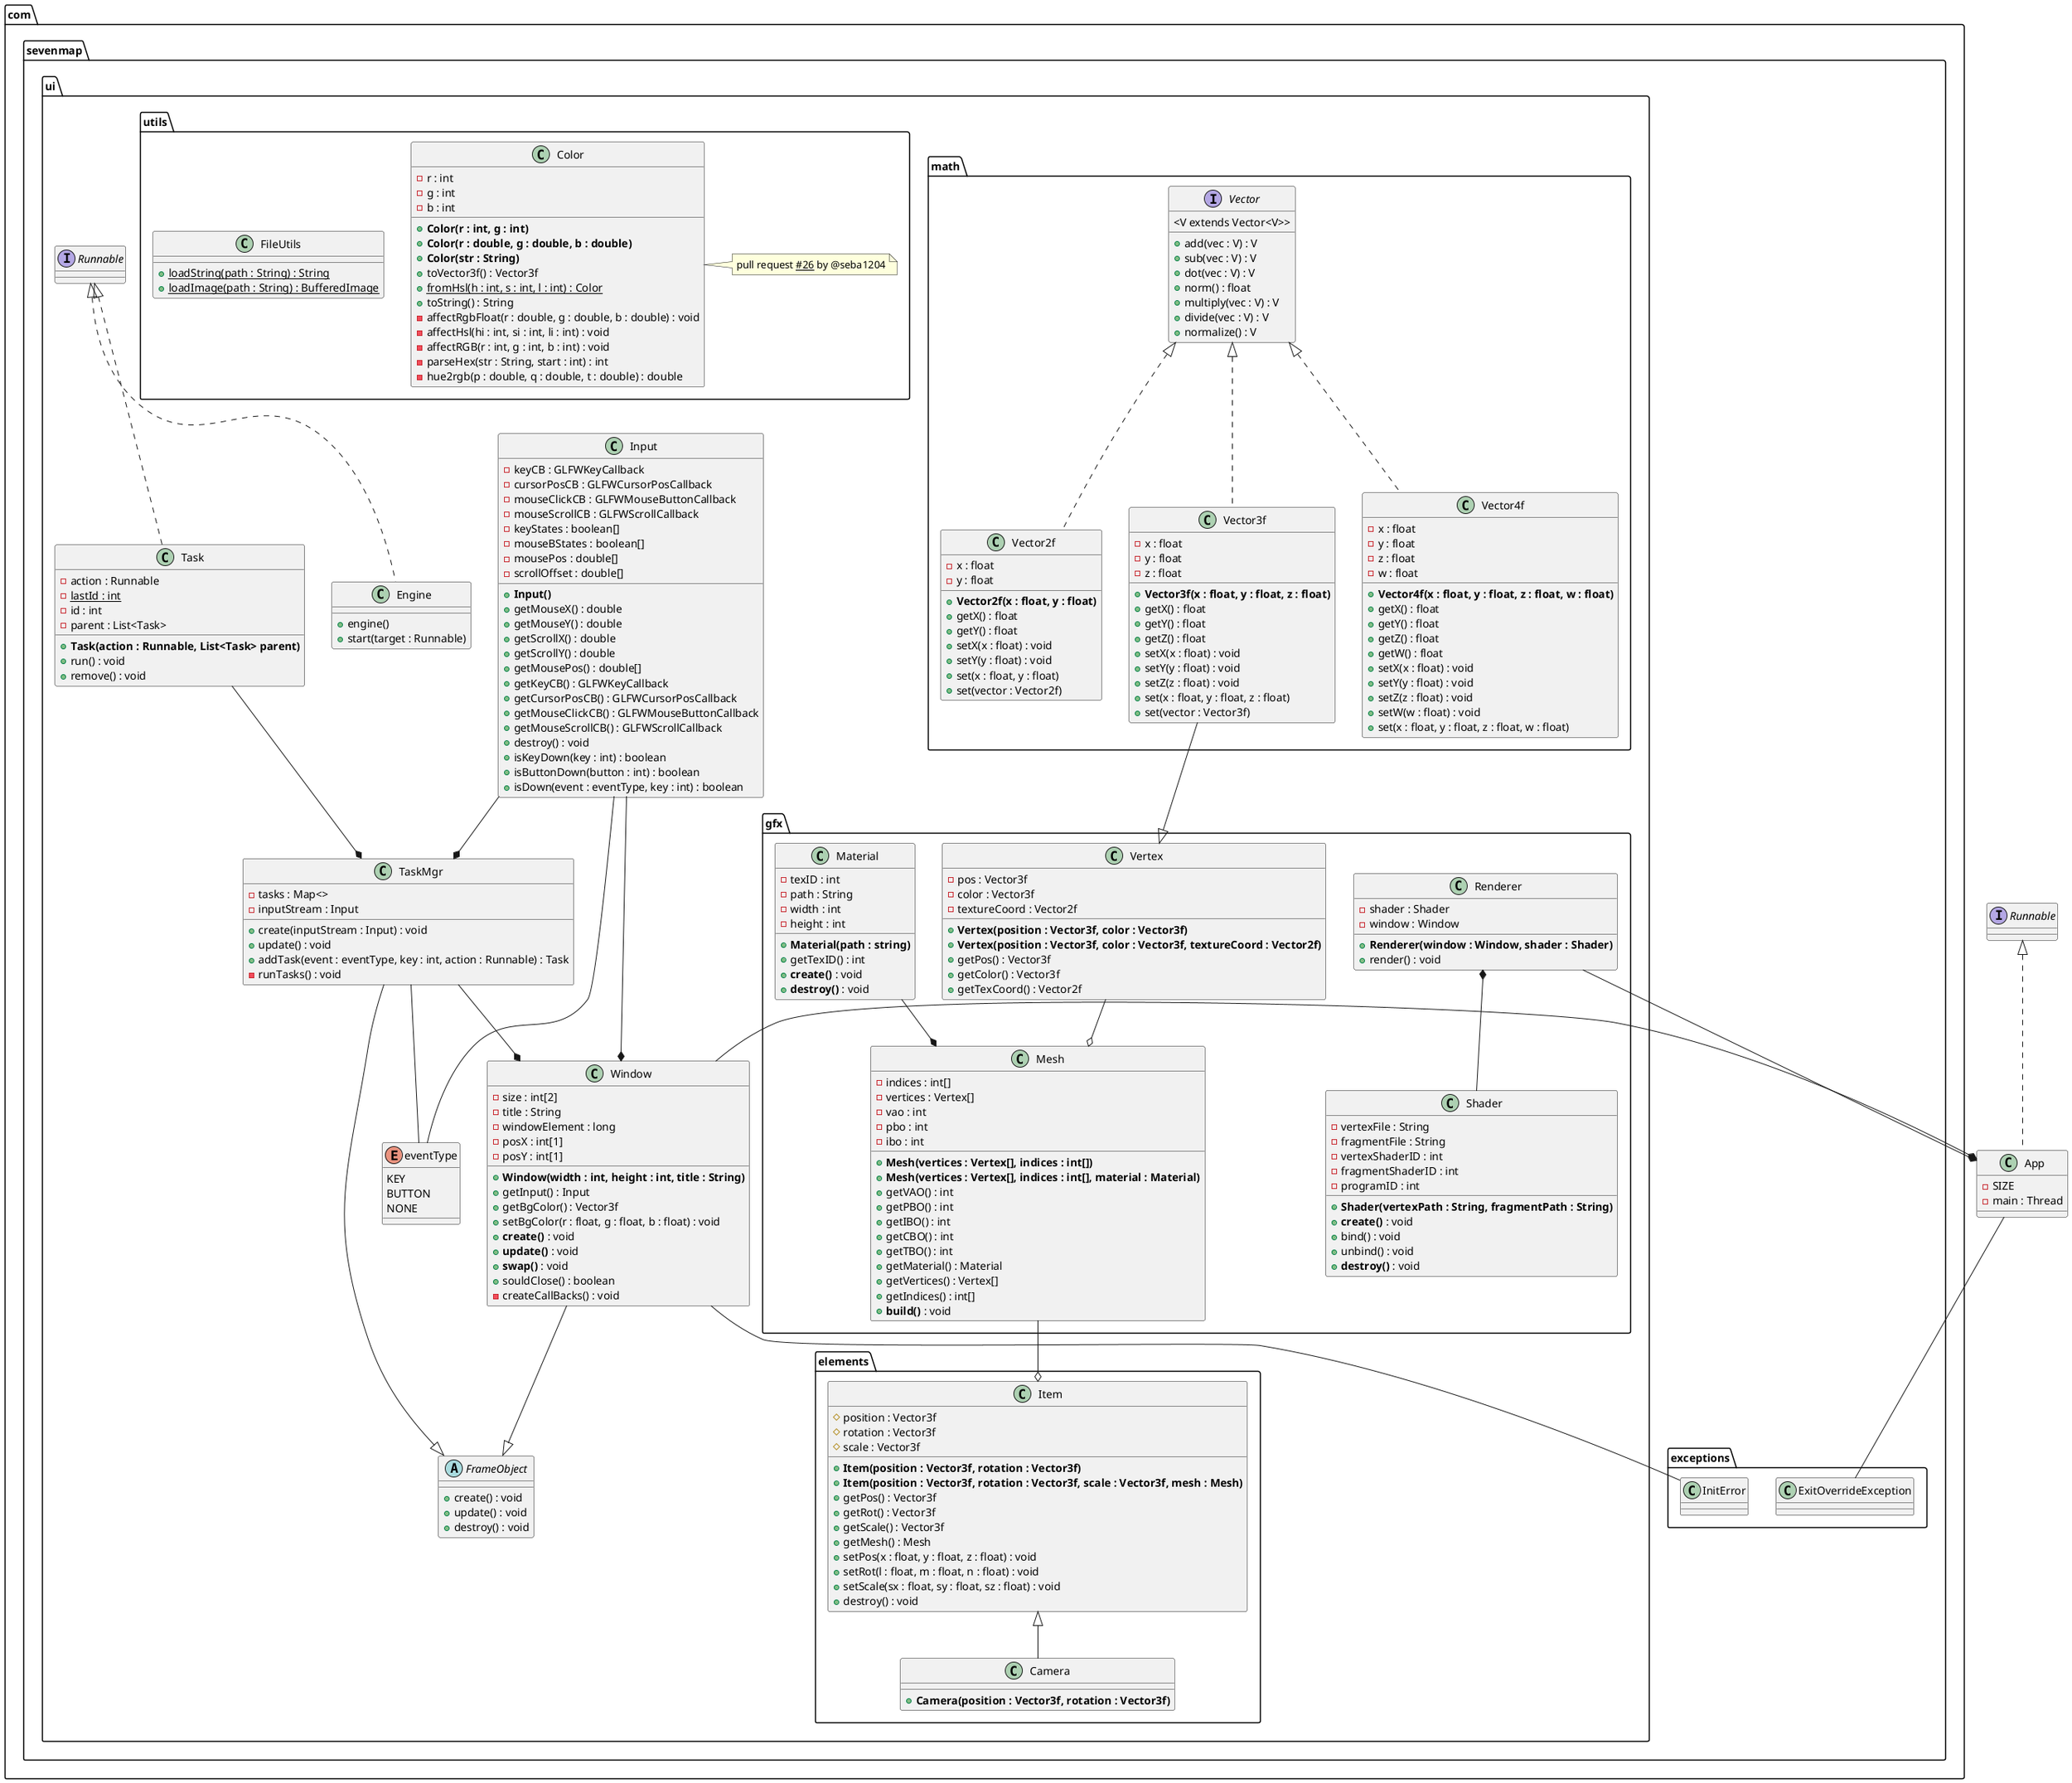 @startuml diagram

class App implements Runnable {
    - SIZE
    - main : Thread
}

interface Runnable {

}

package com.sevenmap.exceptions {
    class ExitOverrideException {

    }
    class InitError {

    }
}
package com.sevenmap.ui {
    
    class Engine implements Runnable {
        + engine()
        + start(target : Runnable)
    }
    
    class Window {
        - size : int[2]
        - title : String
        - windowElement : long
        - posX : int[1]
        - posY : int[1]
        + **Window(width : int, height : int, title : String)**
        + getInput() : Input
        + getBgColor() : Vector3f
        + setBgColor(r : float, g : float, b : float) : void
        + **create()** : void
        + **update()** : void
        + **swap()** : void
        + souldClose() : boolean
        - createCallBacks() : void




    }

    enum eventType {
        KEY
        BUTTON
        NONE
    }

    class Input {
        - keyCB : GLFWKeyCallback
        - cursorPosCB : GLFWCursorPosCallback
        - mouseClickCB : GLFWMouseButtonCallback
        - mouseScrollCB : GLFWScrollCallback
        - keyStates : boolean[]
        - mouseBStates : boolean[]
        - mousePos : double[]
        - scrollOffset : double[]
        + **Input()**
        + getMouseX() : double
        + getMouseY() : double
        + getScrollX() : double
        + getScrollY() : double
        + getMousePos() : double[]
        + getKeyCB() : GLFWKeyCallback
        + getCursorPosCB() : GLFWCursorPosCallback
        + getMouseClickCB() : GLFWMouseButtonCallback
        + getMouseScrollCB() : GLFWScrollCallback
        + destroy() : void
        + isKeyDown(key : int) : boolean
        + isButtonDown(button : int) : boolean
        + isDown(event : eventType, key : int) : boolean

        
    }

    class TaskMgr {
        - tasks : Map<>
        - inputStream : Input
        + create(inputStream : Input) : void
        + update() : void
        + addTask(event : eventType, key : int, action : Runnable) : Task
        - runTasks() : void
    }

    class Task implements Runnable {
        - action : Runnable
        - {static} lastId : int
        - id : int
        - parent : List<Task>
        + **Task(action : Runnable, List<Task> parent)**
        + run() : void
        + remove() : void
    }

    abstract class FrameObject {
        + create() : void
        + update() : void
        + destroy() : void

    }

    package com.sevenmap.ui.gfx {

        class Renderer {
            - shader : Shader
            - window : Window
            + **Renderer(window : Window, shader : Shader)**
            + render() : void
        }

        class Mesh {
            - indices : int[]
            - vertices : Vertex[]
            - vao : int
            - pbo : int
            - ibo : int
            + **Mesh(vertices : Vertex[], indices : int[])**
            + **Mesh(vertices : Vertex[], indices : int[], material : Material)**
            + getVAO() : int
            + getPBO() : int
            + getIBO() : int
            + getCBO() : int
            + getTBO() : int
            + getMaterial() : Material
            + getVertices() : Vertex[]
            + getIndices() : int[]
            + **build()** : void
        }

        class Vertex {
            - pos : Vector3f
            - color : Vector3f
            - textureCoord : Vector2f
            + **Vertex(position : Vector3f, color : Vector3f)**
            + **Vertex(position : Vector3f, color : Vector3f, textureCoord : Vector2f)**
            + getPos() : Vector3f
            + getColor() : Vector3f
            + getTexCoord() : Vector2f
        }

        class Material {
            - texID : int
            - path : String
            - width : int
            - height : int
            + **Material(path : string)**
            + getTexID() : int
            + **create()** : void
            + **destroy()** : void
        }

        class Shader {
            - vertexFile : String
            - fragmentFile : String
            - vertexShaderID : int
            - fragmentShaderID : int
            - programID : int
            + **Shader(vertexPath : String, fragmentPath : String)**
            + **create()** : void
            + bind() : void
            + unbind() : void
            + **destroy()** : void
        }
    }
    
    package com.sevenmap.ui.math {
        interface Vector {
            <V extends Vector<V>>
            + add(vec : V) : V
            + sub(vec : V) : V
            + dot(vec : V) : V
            + norm() : float
            + multiply(vec : V) : V
            + divide(vec : V) : V
            + normalize() : V
        }

        class Vector2f implements Vector {
            - x : float
            - y : float
            + **Vector2f(x : float, y : float)**
            + getX() : float
            + getY() : float
            + setX(x : float) : void
            + setY(y : float) : void
            + set(x : float, y : float)
            + set(vector : Vector2f)
        }
        class Vector3f implements Vector {
            - x : float
            - y : float
            - z : float
            + **Vector3f(x : float, y : float, z : float)**
            + getX() : float
            + getY() : float
            + getZ() : float
            + setX(x : float) : void
            + setY(y : float) : void
            + setZ(z : float) : void
            + set(x : float, y : float, z : float)
            + set(vector : Vector3f)
        }

        class Vector4f implements Vector {
            - x : float
            - y : float
            - z : float
            - w : float
            + **Vector4f(x : float, y : float, z : float, w : float)**
            + getX() : float
            + getY() : float
            + getZ() : float
            + getW() : float
            + setX(x : float) : void
            + setY(y : float) : void
            + setZ(z : float) : void
            + setW(w : float) : void
            + set(x : float, y : float, z : float, w : float)
        }

        
    }

    package com.sevenmap.ui.elements {
        
        class Item {
            # position : Vector3f
            # rotation : Vector3f
            # scale : Vector3f
            + **Item(position : Vector3f, rotation : Vector3f)**
            + **Item(position : Vector3f, rotation : Vector3f, scale : Vector3f, mesh : Mesh)**
            + getPos() : Vector3f
            + getRot() : Vector3f
            + getScale() : Vector3f
            + getMesh() : Mesh
            + setPos(x : float, y : float, z : float) : void
            + setRot(l : float, m : float, n : float) : void
            + setScale(sx : float, sy : float, sz : float) : void
            + destroy() : void


        }

        class Camera extends Item{
            + **Camera(position : Vector3f, rotation : Vector3f)**
        }

        
    }

    package com.sevenmap.ui.utils {
        class Color {
            - r : int
            - g : int
            - b : int
            + **Color(r : int, g : int)**
            + **Color(r : double, g : double, b : double)**
            + **Color(str : String)**
            + toVector3f() : Vector3f
            + {static} fromHsl(h : int, s : int, l : int) : Color
            + toString() : String
            - affectRgbFloat(r : double, g : double, b : double) : void
            - affectHsl(hi : int, si : int, li : int) : void
            - affectRGB(r : int, g : int, b : int) : void
            - parseHex(str : String, start : int) : int
            - hue2rgb(p : double, q : double, t : double) : double
        }
        note right: pull request <u>#26</u> by @seba1204

        class FileUtils {
            + {static} loadString(path : String) : String
            + {static} loadImage(path : String) : BufferedImage
        }
    }


}

Window --* App
Renderer --* App
TaskMgr --* Window
Input --* Window
Vertex --o Mesh
Task --* TaskMgr
TaskMgr --|> FrameObject
Window --|> FrameObject
Window -- InitError
Input -- eventType
TaskMgr -- eventType
Input --* TaskMgr
App -- ExitOverrideException
Vector3f --|> Vertex
Renderer *-- Shader
Material --* Mesh
Mesh --o Item

@enduml